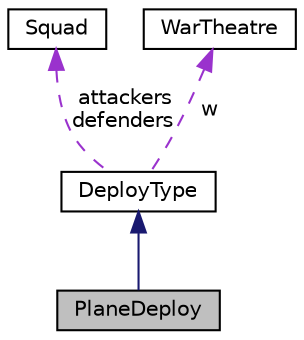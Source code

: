 digraph "PlaneDeploy"
{
 // LATEX_PDF_SIZE
  edge [fontname="Helvetica",fontsize="10",labelfontname="Helvetica",labelfontsize="10"];
  node [fontname="Helvetica",fontsize="10",shape=record];
  Node1 [label="PlaneDeploy",height=0.2,width=0.4,color="black", fillcolor="grey75", style="filled", fontcolor="black",tooltip="a PlaneDeploy class"];
  Node2 -> Node1 [dir="back",color="midnightblue",fontsize="10",style="solid"];
  Node2 [label="DeployType",height=0.2,width=0.4,color="black", fillcolor="white", style="filled",URL="$classDeployType.html",tooltip="a DeployType class."];
  Node3 -> Node2 [dir="back",color="darkorchid3",fontsize="10",style="dashed",label=" attackers\ndefenders" ];
  Node3 [label="Squad",height=0.2,width=0.4,color="black", fillcolor="white", style="filled",URL="$classSquad.html",tooltip="a Squad class. a Product for Builder dp"];
  Node4 -> Node2 [dir="back",color="darkorchid3",fontsize="10",style="dashed",label=" w" ];
  Node4 [label="WarTheatre",height=0.2,width=0.4,color="black", fillcolor="white", style="filled",URL="$classWarTheatre.html",tooltip="a Wartheatre calss. this where the war takes place"];
}
